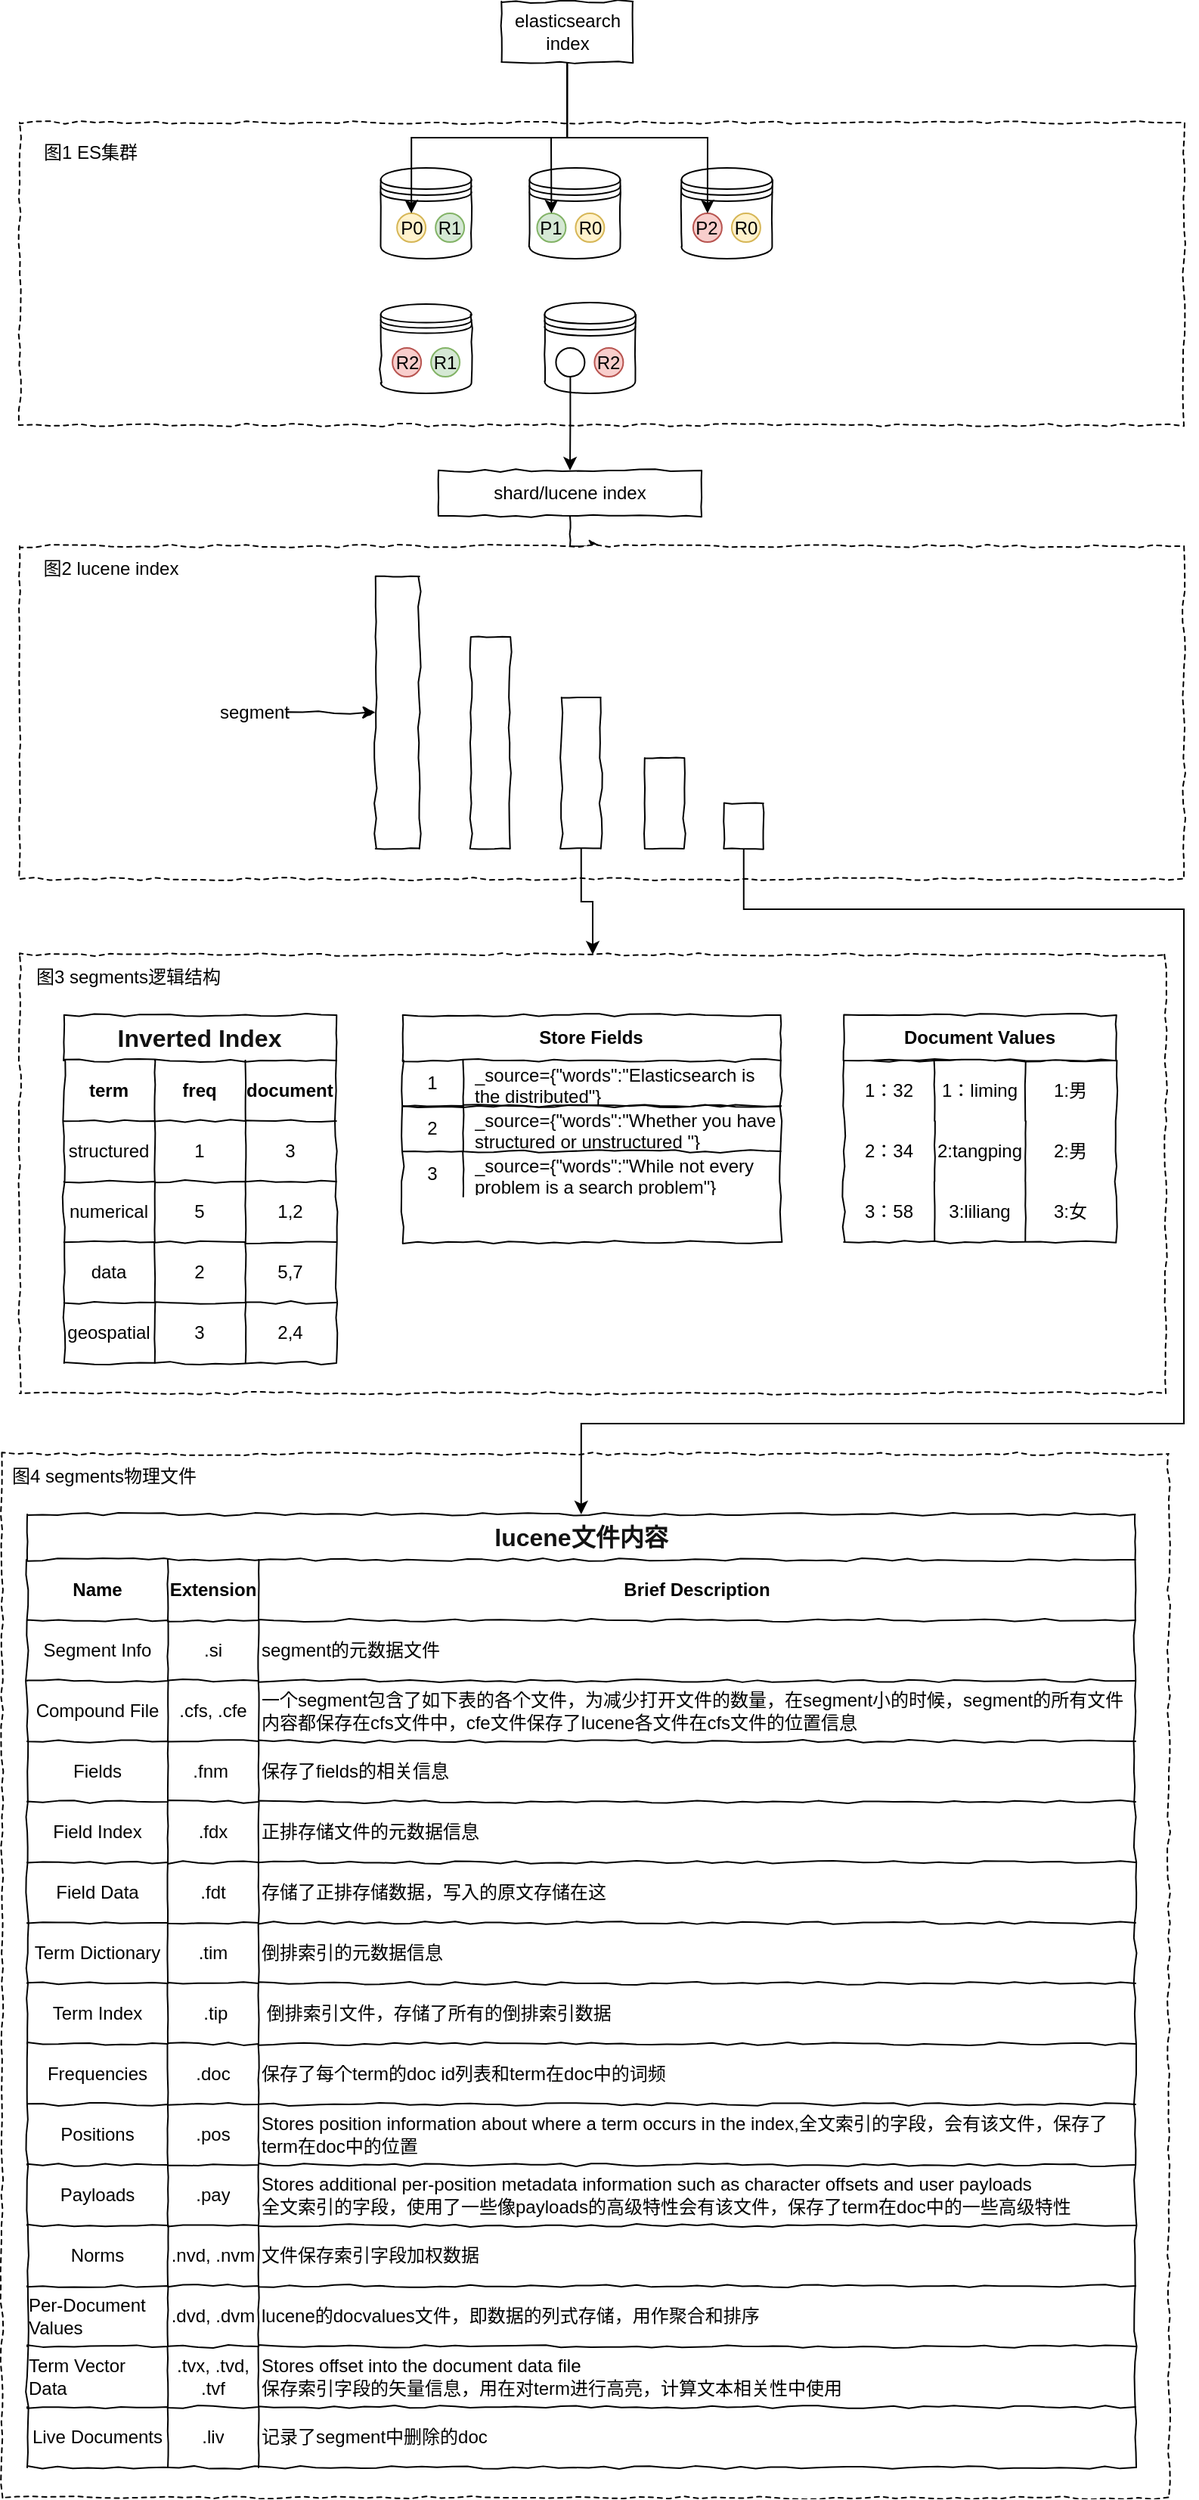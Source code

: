 <mxfile version="14.6.13" type="device"><diagram id="xTPB7mKXqpOmlZTXwjSs" name="第 1 页"><mxGraphModel dx="946" dy="1841" grid="1" gridSize="10" guides="1" tooltips="1" connect="1" arrows="1" fold="1" page="1" pageScale="1" pageWidth="827" pageHeight="1169" math="0" shadow="0"><root><mxCell id="0"/><mxCell id="1" parent="0"/><mxCell id="B74nnIoouSEMHy8rFqG2-7" value="" style="rounded=0;whiteSpace=wrap;html=1;comic=1;dashed=1;" vertex="1" parent="1"><mxGeometry x="28.23" y="-150" width="771.77" height="690" as="geometry"/></mxCell><mxCell id="E5CVGGf14Q7x1jB5d5rS-98" value="" style="rounded=0;whiteSpace=wrap;html=1;dashed=1;comic=1;align=left;" parent="1" vertex="1"><mxGeometry x="40" y="-1030" width="770" height="200" as="geometry"/></mxCell><mxCell id="E5CVGGf14Q7x1jB5d5rS-34" value="" style="rounded=0;whiteSpace=wrap;html=1;comic=1;dashed=1;" parent="1" vertex="1"><mxGeometry x="40" y="-480" width="758.03" height="290" as="geometry"/></mxCell><mxCell id="u6HynN3uXAjWTYOY6vDj-67" value="" style="shape=datastore;whiteSpace=wrap;html=1;strokeColor=#000000;fillColor=none;comic=1;" parent="1" vertex="1"><mxGeometry x="477.7" y="-1000" width="60" height="60" as="geometry"/></mxCell><mxCell id="u6HynN3uXAjWTYOY6vDj-68" value="" style="shape=datastore;whiteSpace=wrap;html=1;strokeColor=#000000;fillColor=none;comic=1;" parent="1" vertex="1"><mxGeometry x="377.2" y="-1000" width="60" height="60" as="geometry"/></mxCell><mxCell id="u6HynN3uXAjWTYOY6vDj-69" value="" style="shape=datastore;whiteSpace=wrap;html=1;strokeColor=#000000;fillColor=none;comic=1;" parent="1" vertex="1"><mxGeometry x="387.2" y="-911" width="60" height="60" as="geometry"/></mxCell><mxCell id="u6HynN3uXAjWTYOY6vDj-70" value="" style="shape=datastore;whiteSpace=wrap;html=1;strokeColor=#000000;fillColor=none;comic=1;" parent="1" vertex="1"><mxGeometry x="278.82" y="-1000" width="60" height="60" as="geometry"/></mxCell><mxCell id="u6HynN3uXAjWTYOY6vDj-71" value="" style="shape=datastore;whiteSpace=wrap;html=1;strokeColor=#000000;fillColor=none;comic=1;" parent="1" vertex="1"><mxGeometry x="278.82" y="-910" width="60" height="59" as="geometry"/></mxCell><mxCell id="u6HynN3uXAjWTYOY6vDj-74" value="图1 ES集群" style="text;html=1;strokeColor=none;fillColor=none;align=center;verticalAlign=middle;whiteSpace=wrap;rounded=0;comic=1;" parent="1" vertex="1"><mxGeometry x="47.25" y="-1020" width="80" height="20" as="geometry"/></mxCell><mxCell id="HYuBYzKDay2dVZOGTH58-2" value="P1" style="ellipse;whiteSpace=wrap;html=1;aspect=fixed;fillColor=#d5e8d4;strokeColor=#82b366;comic=1;" parent="1" vertex="1"><mxGeometry x="382.2" y="-970" width="19" height="19" as="geometry"/></mxCell><mxCell id="HYuBYzKDay2dVZOGTH58-5" value="R0" style="ellipse;whiteSpace=wrap;html=1;aspect=fixed;fillColor=#fff2cc;strokeColor=#d6b656;comic=1;" parent="1" vertex="1"><mxGeometry x="407.7" y="-970" width="19" height="19" as="geometry"/></mxCell><mxCell id="HYuBYzKDay2dVZOGTH58-6" value="P2" style="ellipse;whiteSpace=wrap;html=1;aspect=fixed;fillColor=#f8cecc;strokeColor=#b85450;comic=1;" parent="1" vertex="1"><mxGeometry x="485.45" y="-970" width="19" height="19" as="geometry"/></mxCell><mxCell id="HYuBYzKDay2dVZOGTH58-7" value="R0" style="ellipse;whiteSpace=wrap;html=1;aspect=fixed;fillColor=#fff2cc;strokeColor=#d6b656;comic=1;" parent="1" vertex="1"><mxGeometry x="510.95" y="-970" width="19" height="19" as="geometry"/></mxCell><mxCell id="E5CVGGf14Q7x1jB5d5rS-102" style="edgeStyle=orthogonalEdgeStyle;rounded=0;orthogonalLoop=1;jettySize=auto;html=1;exitX=0.5;exitY=1;exitDx=0;exitDy=0;" parent="1" source="HYuBYzKDay2dVZOGTH58-8" target="HYuBYzKDay2dVZOGTH58-30" edge="1"><mxGeometry relative="1" as="geometry"/></mxCell><mxCell id="HYuBYzKDay2dVZOGTH58-8" value="" style="ellipse;whiteSpace=wrap;html=1;aspect=fixed;comic=1;" parent="1" vertex="1"><mxGeometry x="394.7" y="-881" width="19" height="19" as="geometry"/></mxCell><mxCell id="HYuBYzKDay2dVZOGTH58-9" value="R2" style="ellipse;whiteSpace=wrap;html=1;aspect=fixed;fillColor=#f8cecc;strokeColor=#b85450;comic=1;" parent="1" vertex="1"><mxGeometry x="420.2" y="-881" width="19" height="19" as="geometry"/></mxCell><mxCell id="HYuBYzKDay2dVZOGTH58-12" value="R2" style="ellipse;whiteSpace=wrap;html=1;aspect=fixed;fillColor=#f8cecc;strokeColor=#b85450;comic=1;" parent="1" vertex="1"><mxGeometry x="286.57" y="-881" width="19" height="19" as="geometry"/></mxCell><mxCell id="HYuBYzKDay2dVZOGTH58-13" value="R1" style="ellipse;whiteSpace=wrap;html=1;aspect=fixed;fillColor=#d5e8d4;strokeColor=#82b366;comic=1;" parent="1" vertex="1"><mxGeometry x="312.07" y="-881" width="19" height="19" as="geometry"/></mxCell><mxCell id="HYuBYzKDay2dVZOGTH58-17" value="P0" style="ellipse;whiteSpace=wrap;html=1;aspect=fixed;fillColor=#fff2cc;strokeColor=#d6b656;comic=1;" parent="1" vertex="1"><mxGeometry x="289.57" y="-970" width="19" height="19" as="geometry"/></mxCell><mxCell id="HYuBYzKDay2dVZOGTH58-18" value="R1" style="ellipse;whiteSpace=wrap;html=1;aspect=fixed;fillColor=#d5e8d4;strokeColor=#82b366;comic=1;" parent="1" vertex="1"><mxGeometry x="315.07" y="-970" width="19" height="19" as="geometry"/></mxCell><mxCell id="E5CVGGf14Q7x1jB5d5rS-103" style="edgeStyle=orthogonalEdgeStyle;rounded=0;orthogonalLoop=1;jettySize=auto;html=1;exitX=0.5;exitY=1;exitDx=0;exitDy=0;entryX=0.5;entryY=0;entryDx=0;entryDy=0;" parent="1" source="HYuBYzKDay2dVZOGTH58-21" target="HYuBYzKDay2dVZOGTH58-17" edge="1"><mxGeometry relative="1" as="geometry"><Array as="points"><mxPoint x="402.51" y="-1020"/><mxPoint x="299.51" y="-1020"/></Array></mxGeometry></mxCell><mxCell id="E5CVGGf14Q7x1jB5d5rS-104" style="edgeStyle=orthogonalEdgeStyle;rounded=0;orthogonalLoop=1;jettySize=auto;html=1;exitX=0.5;exitY=1;exitDx=0;exitDy=0;" parent="1" source="HYuBYzKDay2dVZOGTH58-21" target="HYuBYzKDay2dVZOGTH58-2" edge="1"><mxGeometry relative="1" as="geometry"><Array as="points"><mxPoint x="402.51" y="-1020"/><mxPoint x="391.51" y="-1020"/></Array></mxGeometry></mxCell><mxCell id="E5CVGGf14Q7x1jB5d5rS-105" style="edgeStyle=orthogonalEdgeStyle;rounded=0;orthogonalLoop=1;jettySize=auto;html=1;exitX=0.5;exitY=1;exitDx=0;exitDy=0;entryX=0.5;entryY=0;entryDx=0;entryDy=0;" parent="1" source="HYuBYzKDay2dVZOGTH58-21" target="HYuBYzKDay2dVZOGTH58-6" edge="1"><mxGeometry relative="1" as="geometry"><Array as="points"><mxPoint x="402.51" y="-1020"/><mxPoint x="494.51" y="-1020"/></Array></mxGeometry></mxCell><mxCell id="HYuBYzKDay2dVZOGTH58-21" value="elasticsearch index" style="rounded=0;whiteSpace=wrap;html=1;comic=1;" parent="1" vertex="1"><mxGeometry x="358.63" y="-1110" width="87" height="40" as="geometry"/></mxCell><mxCell id="HYuBYzKDay2dVZOGTH58-34" style="edgeStyle=orthogonalEdgeStyle;rounded=0;orthogonalLoop=1;jettySize=auto;html=1;exitX=0.5;exitY=1;exitDx=0;exitDy=0;comic=1;" parent="1" source="HYuBYzKDay2dVZOGTH58-30" target="HYuBYzKDay2dVZOGTH58-33" edge="1"><mxGeometry relative="1" as="geometry"/></mxCell><mxCell id="HYuBYzKDay2dVZOGTH58-30" value="shard/lucene index" style="rounded=0;whiteSpace=wrap;html=1;comic=1;" parent="1" vertex="1"><mxGeometry x="317" y="-800" width="174" height="30" as="geometry"/></mxCell><mxCell id="HYuBYzKDay2dVZOGTH58-33" value="" style="rounded=0;whiteSpace=wrap;html=1;dashed=1;comic=1;" parent="1" vertex="1"><mxGeometry x="40" y="-750" width="770" height="220" as="geometry"/></mxCell><mxCell id="HYuBYzKDay2dVZOGTH58-35" value="图2 lucene index" style="text;html=1;strokeColor=none;fillColor=none;align=center;verticalAlign=middle;whiteSpace=wrap;rounded=0;comic=1;" parent="1" vertex="1"><mxGeometry x="40" y="-740" width="120.82" height="10" as="geometry"/></mxCell><mxCell id="HYuBYzKDay2dVZOGTH58-36" value="" style="rounded=0;whiteSpace=wrap;html=1;comic=1;" parent="1" vertex="1"><mxGeometry x="275.38" y="-730" width="29" height="180" as="geometry"/></mxCell><mxCell id="HYuBYzKDay2dVZOGTH58-37" value="" style="rounded=0;whiteSpace=wrap;html=1;comic=1;" parent="1" vertex="1"><mxGeometry x="453.38" y="-610" width="26" height="60" as="geometry"/></mxCell><mxCell id="E5CVGGf14Q7x1jB5d5rS-57" style="edgeStyle=orthogonalEdgeStyle;rounded=0;orthogonalLoop=1;jettySize=auto;html=1;exitX=0.5;exitY=1;exitDx=0;exitDy=0;entryX=0.5;entryY=0;entryDx=0;entryDy=0;" parent="1" source="HYuBYzKDay2dVZOGTH58-38" target="E5CVGGf14Q7x1jB5d5rS-36" edge="1"><mxGeometry relative="1" as="geometry"><Array as="points"><mxPoint x="519" y="-510"/><mxPoint x="810" y="-510"/><mxPoint x="810" y="-170"/><mxPoint x="411" y="-170"/></Array></mxGeometry></mxCell><mxCell id="HYuBYzKDay2dVZOGTH58-38" value="" style="rounded=0;whiteSpace=wrap;html=1;comic=1;" parent="1" vertex="1"><mxGeometry x="505.88" y="-580" width="26" height="30" as="geometry"/></mxCell><mxCell id="E5CVGGf14Q7x1jB5d5rS-35" style="edgeStyle=orthogonalEdgeStyle;rounded=0;orthogonalLoop=1;jettySize=auto;html=1;exitX=0.5;exitY=1;exitDx=0;exitDy=0;entryX=0.5;entryY=0;entryDx=0;entryDy=0;" parent="1" source="HYuBYzKDay2dVZOGTH58-39" target="E5CVGGf14Q7x1jB5d5rS-34" edge="1"><mxGeometry relative="1" as="geometry"/></mxCell><mxCell id="HYuBYzKDay2dVZOGTH58-39" value="" style="rounded=0;whiteSpace=wrap;html=1;comic=1;" parent="1" vertex="1"><mxGeometry x="398.38" y="-650" width="26" height="100" as="geometry"/></mxCell><mxCell id="HYuBYzKDay2dVZOGTH58-40" value="" style="rounded=0;whiteSpace=wrap;html=1;comic=1;" parent="1" vertex="1"><mxGeometry x="338.38" y="-690" width="26" height="140" as="geometry"/></mxCell><mxCell id="HYuBYzKDay2dVZOGTH58-42" style="edgeStyle=orthogonalEdgeStyle;rounded=0;orthogonalLoop=1;jettySize=auto;html=1;exitX=1;exitY=0.5;exitDx=0;exitDy=0;comic=1;" parent="1" source="HYuBYzKDay2dVZOGTH58-41" target="HYuBYzKDay2dVZOGTH58-36" edge="1"><mxGeometry relative="1" as="geometry"/></mxCell><mxCell id="HYuBYzKDay2dVZOGTH58-41" value="segment" style="text;html=1;strokeColor=none;fillColor=none;align=center;verticalAlign=middle;whiteSpace=wrap;rounded=0;dashed=1;comic=1;" parent="1" vertex="1"><mxGeometry x="173.63" y="-650" width="43" height="20" as="geometry"/></mxCell><mxCell id="HYuBYzKDay2dVZOGTH58-93" value="&lt;span style=&quot;color: rgb(18 , 18 , 18) ; font-family: , , &amp;#34;helvetica neue&amp;#34; , &amp;#34;pingfang sc&amp;#34; , &amp;#34;microsoft yahei&amp;#34; , &amp;#34;source han sans sc&amp;#34; , &amp;#34;noto sans cjk sc&amp;#34; , &amp;#34;wenquanyi micro hei&amp;#34; , sans-serif ; font-size: medium ; background-color: rgb(255 , 255 , 255)&quot;&gt;Inverted Index&lt;/span&gt;" style="shape=table;html=1;whiteSpace=wrap;startSize=30;container=1;collapsible=0;childLayout=tableLayout;fontStyle=1;align=center;rowLines=1;columnLines=1;fixedRows=0;comic=1;" parent="1" vertex="1"><mxGeometry x="69.38" y="-440" width="180" height="230" as="geometry"/></mxCell><mxCell id="HYuBYzKDay2dVZOGTH58-94" value="" style="shape=partialRectangle;html=1;whiteSpace=wrap;collapsible=0;dropTarget=0;pointerEvents=0;fillColor=none;top=0;left=0;bottom=0;right=0;points=[[0,0.5],[1,0.5]];portConstraint=eastwest;comic=1;" parent="HYuBYzKDay2dVZOGTH58-93" vertex="1"><mxGeometry y="30" width="180" height="40" as="geometry"/></mxCell><mxCell id="HYuBYzKDay2dVZOGTH58-95" value="&lt;b&gt;term&lt;/b&gt;" style="shape=partialRectangle;html=1;whiteSpace=wrap;connectable=0;fillColor=none;top=0;left=0;bottom=0;right=0;overflow=hidden;comic=1;" parent="HYuBYzKDay2dVZOGTH58-94" vertex="1"><mxGeometry width="60" height="40" as="geometry"/></mxCell><mxCell id="HYuBYzKDay2dVZOGTH58-96" value="&lt;b&gt;freq&lt;/b&gt;" style="shape=partialRectangle;html=1;whiteSpace=wrap;connectable=0;fillColor=none;top=0;left=0;bottom=0;right=0;overflow=hidden;comic=1;" parent="HYuBYzKDay2dVZOGTH58-94" vertex="1"><mxGeometry x="60" width="60" height="40" as="geometry"/></mxCell><mxCell id="HYuBYzKDay2dVZOGTH58-97" value="&lt;b&gt;documents&lt;/b&gt;" style="shape=partialRectangle;html=1;whiteSpace=wrap;connectable=0;fillColor=none;top=0;left=0;bottom=0;right=0;overflow=hidden;comic=1;" parent="HYuBYzKDay2dVZOGTH58-94" vertex="1"><mxGeometry x="120" width="60" height="40" as="geometry"/></mxCell><mxCell id="HYuBYzKDay2dVZOGTH58-98" value="" style="shape=partialRectangle;html=1;whiteSpace=wrap;collapsible=0;dropTarget=0;pointerEvents=0;fillColor=none;top=0;left=0;bottom=0;right=0;points=[[0,0.5],[1,0.5]];portConstraint=eastwest;comic=1;" parent="HYuBYzKDay2dVZOGTH58-93" vertex="1"><mxGeometry y="70" width="180" height="40" as="geometry"/></mxCell><mxCell id="HYuBYzKDay2dVZOGTH58-99" value="structured" style="shape=partialRectangle;html=1;whiteSpace=wrap;connectable=0;fillColor=none;top=0;left=0;bottom=0;right=0;overflow=hidden;comic=1;" parent="HYuBYzKDay2dVZOGTH58-98" vertex="1"><mxGeometry width="60" height="40" as="geometry"/></mxCell><mxCell id="HYuBYzKDay2dVZOGTH58-100" value="1" style="shape=partialRectangle;html=1;whiteSpace=wrap;connectable=0;fillColor=none;top=0;left=0;bottom=0;right=0;overflow=hidden;comic=1;" parent="HYuBYzKDay2dVZOGTH58-98" vertex="1"><mxGeometry x="60" width="60" height="40" as="geometry"/></mxCell><mxCell id="HYuBYzKDay2dVZOGTH58-101" value="3" style="shape=partialRectangle;html=1;whiteSpace=wrap;connectable=0;fillColor=none;top=0;left=0;bottom=0;right=0;overflow=hidden;comic=1;" parent="HYuBYzKDay2dVZOGTH58-98" vertex="1"><mxGeometry x="120" width="60" height="40" as="geometry"/></mxCell><mxCell id="HYuBYzKDay2dVZOGTH58-102" value="" style="shape=partialRectangle;html=1;whiteSpace=wrap;collapsible=0;dropTarget=0;pointerEvents=0;fillColor=none;top=0;left=0;bottom=0;right=0;points=[[0,0.5],[1,0.5]];portConstraint=eastwest;comic=1;" parent="HYuBYzKDay2dVZOGTH58-93" vertex="1"><mxGeometry y="110" width="180" height="40" as="geometry"/></mxCell><mxCell id="HYuBYzKDay2dVZOGTH58-103" value="numerical" style="shape=partialRectangle;html=1;whiteSpace=wrap;connectable=0;fillColor=none;top=0;left=0;bottom=0;right=0;overflow=hidden;comic=1;" parent="HYuBYzKDay2dVZOGTH58-102" vertex="1"><mxGeometry width="60" height="40" as="geometry"/></mxCell><mxCell id="HYuBYzKDay2dVZOGTH58-104" value="5" style="shape=partialRectangle;html=1;whiteSpace=wrap;connectable=0;fillColor=none;top=0;left=0;bottom=0;right=0;overflow=hidden;comic=1;" parent="HYuBYzKDay2dVZOGTH58-102" vertex="1"><mxGeometry x="60" width="60" height="40" as="geometry"/></mxCell><mxCell id="HYuBYzKDay2dVZOGTH58-105" value="1,2" style="shape=partialRectangle;html=1;whiteSpace=wrap;connectable=0;fillColor=none;top=0;left=0;bottom=0;right=0;overflow=hidden;comic=1;" parent="HYuBYzKDay2dVZOGTH58-102" vertex="1"><mxGeometry x="120" width="60" height="40" as="geometry"/></mxCell><mxCell id="HYuBYzKDay2dVZOGTH58-114" value="" style="shape=partialRectangle;html=1;whiteSpace=wrap;collapsible=0;dropTarget=0;pointerEvents=0;fillColor=none;top=0;left=0;bottom=0;right=0;points=[[0,0.5],[1,0.5]];portConstraint=eastwest;comic=1;" parent="HYuBYzKDay2dVZOGTH58-93" vertex="1"><mxGeometry y="150" width="180" height="40" as="geometry"/></mxCell><mxCell id="HYuBYzKDay2dVZOGTH58-115" value="data" style="shape=partialRectangle;html=1;whiteSpace=wrap;connectable=0;fillColor=none;top=0;left=0;bottom=0;right=0;overflow=hidden;comic=1;" parent="HYuBYzKDay2dVZOGTH58-114" vertex="1"><mxGeometry width="60" height="40" as="geometry"/></mxCell><mxCell id="HYuBYzKDay2dVZOGTH58-116" value="2" style="shape=partialRectangle;html=1;whiteSpace=wrap;connectable=0;fillColor=none;top=0;left=0;bottom=0;right=0;overflow=hidden;comic=1;" parent="HYuBYzKDay2dVZOGTH58-114" vertex="1"><mxGeometry x="60" width="60" height="40" as="geometry"/></mxCell><mxCell id="HYuBYzKDay2dVZOGTH58-117" value="5,7" style="shape=partialRectangle;html=1;whiteSpace=wrap;connectable=0;fillColor=none;top=0;left=0;bottom=0;right=0;overflow=hidden;comic=1;" parent="HYuBYzKDay2dVZOGTH58-114" vertex="1"><mxGeometry x="120" width="60" height="40" as="geometry"/></mxCell><mxCell id="HYuBYzKDay2dVZOGTH58-118" value="" style="shape=partialRectangle;html=1;whiteSpace=wrap;collapsible=0;dropTarget=0;pointerEvents=0;fillColor=none;top=0;left=0;bottom=0;right=0;points=[[0,0.5],[1,0.5]];portConstraint=eastwest;comic=1;" parent="HYuBYzKDay2dVZOGTH58-93" vertex="1"><mxGeometry y="190" width="180" height="40" as="geometry"/></mxCell><mxCell id="HYuBYzKDay2dVZOGTH58-119" value="geospatial" style="shape=partialRectangle;html=1;whiteSpace=wrap;connectable=0;fillColor=none;top=0;left=0;bottom=0;right=0;overflow=hidden;comic=1;" parent="HYuBYzKDay2dVZOGTH58-118" vertex="1"><mxGeometry width="60" height="40" as="geometry"/></mxCell><mxCell id="HYuBYzKDay2dVZOGTH58-120" value="3" style="shape=partialRectangle;html=1;whiteSpace=wrap;connectable=0;fillColor=none;top=0;left=0;bottom=0;right=0;overflow=hidden;comic=1;" parent="HYuBYzKDay2dVZOGTH58-118" vertex="1"><mxGeometry x="60" width="60" height="40" as="geometry"/></mxCell><mxCell id="HYuBYzKDay2dVZOGTH58-121" value="2,4" style="shape=partialRectangle;html=1;whiteSpace=wrap;connectable=0;fillColor=none;top=0;left=0;bottom=0;right=0;overflow=hidden;comic=1;" parent="HYuBYzKDay2dVZOGTH58-118" vertex="1"><mxGeometry x="120" width="60" height="40" as="geometry"/></mxCell><mxCell id="E5CVGGf14Q7x1jB5d5rS-1" value="Store Fields" style="shape=table;html=1;whiteSpace=wrap;startSize=30;container=1;collapsible=0;childLayout=tableLayout;fixedRows=1;rowLines=1;fontStyle=1;align=center;comic=1;" parent="1" vertex="1"><mxGeometry x="293.38" y="-440" width="250" height="150" as="geometry"/></mxCell><mxCell id="E5CVGGf14Q7x1jB5d5rS-2" value="" style="shape=partialRectangle;html=1;whiteSpace=wrap;collapsible=0;dropTarget=0;pointerEvents=0;fillColor=none;top=0;left=0;bottom=1;right=0;points=[[0,0.5],[1,0.5]];portConstraint=eastwest;comic=1;" parent="E5CVGGf14Q7x1jB5d5rS-1" vertex="1"><mxGeometry y="30" width="250" height="30" as="geometry"/></mxCell><mxCell id="E5CVGGf14Q7x1jB5d5rS-3" value="1" style="shape=partialRectangle;html=1;whiteSpace=wrap;connectable=0;fillColor=none;top=0;left=0;bottom=0;right=0;overflow=hidden;comic=1;" parent="E5CVGGf14Q7x1jB5d5rS-2" vertex="1"><mxGeometry width="40" height="30" as="geometry"/></mxCell><mxCell id="E5CVGGf14Q7x1jB5d5rS-4" value="_source={&quot;words&quot;:&quot;Elasticsearch is the distributed&quot;}" style="shape=partialRectangle;html=1;whiteSpace=wrap;connectable=0;fillColor=none;top=0;left=0;bottom=0;right=0;align=left;spacingLeft=6;overflow=hidden;comic=1;" parent="E5CVGGf14Q7x1jB5d5rS-2" vertex="1"><mxGeometry x="40" width="210" height="30" as="geometry"/></mxCell><mxCell id="E5CVGGf14Q7x1jB5d5rS-5" value="" style="shape=partialRectangle;html=1;whiteSpace=wrap;collapsible=0;dropTarget=0;pointerEvents=0;fillColor=none;top=0;left=0;bottom=0;right=0;points=[[0,0.5],[1,0.5]];portConstraint=eastwest;comic=1;" parent="E5CVGGf14Q7x1jB5d5rS-1" vertex="1"><mxGeometry y="60" width="250" height="30" as="geometry"/></mxCell><mxCell id="E5CVGGf14Q7x1jB5d5rS-6" value="2" style="shape=partialRectangle;html=1;whiteSpace=wrap;connectable=0;fillColor=none;top=0;left=0;bottom=0;right=0;overflow=hidden;comic=1;" parent="E5CVGGf14Q7x1jB5d5rS-5" vertex="1"><mxGeometry width="40" height="30" as="geometry"/></mxCell><mxCell id="E5CVGGf14Q7x1jB5d5rS-7" value="_source={&quot;words&quot;:&quot;Whether you have structured or unstructured&amp;nbsp;&quot;}" style="shape=partialRectangle;html=1;whiteSpace=wrap;connectable=0;fillColor=none;top=0;left=0;bottom=0;right=0;align=left;spacingLeft=6;overflow=hidden;comic=1;" parent="E5CVGGf14Q7x1jB5d5rS-5" vertex="1"><mxGeometry x="40" width="210" height="30" as="geometry"/></mxCell><mxCell id="E5CVGGf14Q7x1jB5d5rS-8" value="" style="shape=partialRectangle;html=1;whiteSpace=wrap;collapsible=0;dropTarget=0;pointerEvents=0;fillColor=none;top=0;left=0;bottom=0;right=0;points=[[0,0.5],[1,0.5]];portConstraint=eastwest;comic=1;" parent="E5CVGGf14Q7x1jB5d5rS-1" vertex="1"><mxGeometry y="90" width="250" height="30" as="geometry"/></mxCell><mxCell id="E5CVGGf14Q7x1jB5d5rS-9" value="3" style="shape=partialRectangle;html=1;whiteSpace=wrap;connectable=0;fillColor=none;top=0;left=0;bottom=0;right=0;overflow=hidden;comic=1;" parent="E5CVGGf14Q7x1jB5d5rS-8" vertex="1"><mxGeometry width="40" height="30" as="geometry"/></mxCell><mxCell id="E5CVGGf14Q7x1jB5d5rS-10" value="_source={&quot;words&quot;:&quot;While not every problem is a search problem&quot;}" style="shape=partialRectangle;html=1;whiteSpace=wrap;connectable=0;fillColor=none;top=0;left=0;bottom=0;right=0;align=left;spacingLeft=6;overflow=hidden;comic=1;" parent="E5CVGGf14Q7x1jB5d5rS-8" vertex="1"><mxGeometry x="40" width="210" height="30" as="geometry"/></mxCell><mxCell id="E5CVGGf14Q7x1jB5d5rS-11" value="" style="shape=table;html=1;whiteSpace=wrap;startSize=0;container=1;collapsible=0;childLayout=tableLayout;columnLines=1;rowLines=0;comic=1;noLabel=0;" parent="1" vertex="1"><mxGeometry x="585.13" y="-410" width="180" height="120" as="geometry"/></mxCell><mxCell id="E5CVGGf14Q7x1jB5d5rS-12" value="" style="shape=partialRectangle;html=1;whiteSpace=wrap;collapsible=0;dropTarget=0;pointerEvents=0;fillColor=none;top=0;left=0;bottom=0;right=0;points=[[0,0.5],[1,0.5]];portConstraint=eastwest;noLabel=0;" parent="E5CVGGf14Q7x1jB5d5rS-11" vertex="1"><mxGeometry width="180" height="40" as="geometry"/></mxCell><mxCell id="E5CVGGf14Q7x1jB5d5rS-13" value="1：32" style="shape=partialRectangle;html=1;whiteSpace=wrap;connectable=0;fillColor=none;top=0;left=0;bottom=0;right=0;overflow=hidden;noLabel=0;" parent="E5CVGGf14Q7x1jB5d5rS-12" vertex="1"><mxGeometry width="60" height="40" as="geometry"/></mxCell><mxCell id="E5CVGGf14Q7x1jB5d5rS-14" value="1：liming" style="shape=partialRectangle;html=1;whiteSpace=wrap;connectable=0;fillColor=none;top=0;left=0;bottom=0;right=0;overflow=hidden;noLabel=0;" parent="E5CVGGf14Q7x1jB5d5rS-12" vertex="1"><mxGeometry x="60" width="60" height="40" as="geometry"/></mxCell><mxCell id="E5CVGGf14Q7x1jB5d5rS-15" value="1:男" style="shape=partialRectangle;html=1;whiteSpace=wrap;connectable=0;fillColor=none;top=0;left=0;bottom=0;right=0;overflow=hidden;noLabel=0;" parent="E5CVGGf14Q7x1jB5d5rS-12" vertex="1"><mxGeometry x="120" width="60" height="40" as="geometry"/></mxCell><mxCell id="E5CVGGf14Q7x1jB5d5rS-16" value="" style="shape=partialRectangle;html=1;whiteSpace=wrap;collapsible=0;dropTarget=0;pointerEvents=0;fillColor=none;top=0;left=0;bottom=0;right=0;points=[[0,0.5],[1,0.5]];portConstraint=eastwest;noLabel=0;" parent="E5CVGGf14Q7x1jB5d5rS-11" vertex="1"><mxGeometry y="40" width="180" height="40" as="geometry"/></mxCell><mxCell id="E5CVGGf14Q7x1jB5d5rS-17" value="2：34" style="shape=partialRectangle;html=1;whiteSpace=wrap;connectable=0;fillColor=none;top=0;left=0;bottom=0;right=0;overflow=hidden;noLabel=0;" parent="E5CVGGf14Q7x1jB5d5rS-16" vertex="1"><mxGeometry width="60" height="40" as="geometry"/></mxCell><mxCell id="E5CVGGf14Q7x1jB5d5rS-18" value="2:tangping" style="shape=partialRectangle;html=1;whiteSpace=wrap;connectable=0;fillColor=none;top=0;left=0;bottom=0;right=0;overflow=hidden;noLabel=0;" parent="E5CVGGf14Q7x1jB5d5rS-16" vertex="1"><mxGeometry x="60" width="60" height="40" as="geometry"/></mxCell><mxCell id="E5CVGGf14Q7x1jB5d5rS-19" value="2:男" style="shape=partialRectangle;html=1;whiteSpace=wrap;connectable=0;fillColor=none;top=0;left=0;bottom=0;right=0;overflow=hidden;noLabel=0;" parent="E5CVGGf14Q7x1jB5d5rS-16" vertex="1"><mxGeometry x="120" width="60" height="40" as="geometry"/></mxCell><mxCell id="E5CVGGf14Q7x1jB5d5rS-20" value="" style="shape=partialRectangle;html=1;whiteSpace=wrap;collapsible=0;dropTarget=0;pointerEvents=0;fillColor=none;top=0;left=0;bottom=0;right=0;points=[[0,0.5],[1,0.5]];portConstraint=eastwest;noLabel=0;" parent="E5CVGGf14Q7x1jB5d5rS-11" vertex="1"><mxGeometry y="80" width="180" height="40" as="geometry"/></mxCell><mxCell id="E5CVGGf14Q7x1jB5d5rS-21" value="3：58" style="shape=partialRectangle;html=1;whiteSpace=wrap;connectable=0;fillColor=none;top=0;left=0;bottom=0;right=0;overflow=hidden;noLabel=0;" parent="E5CVGGf14Q7x1jB5d5rS-20" vertex="1"><mxGeometry width="60" height="40" as="geometry"/></mxCell><mxCell id="E5CVGGf14Q7x1jB5d5rS-22" value="3:liliang" style="shape=partialRectangle;html=1;whiteSpace=wrap;connectable=0;fillColor=none;top=0;left=0;bottom=0;right=0;overflow=hidden;noLabel=0;" parent="E5CVGGf14Q7x1jB5d5rS-20" vertex="1"><mxGeometry x="60" width="60" height="40" as="geometry"/></mxCell><mxCell id="E5CVGGf14Q7x1jB5d5rS-23" value="3:女" style="shape=partialRectangle;html=1;whiteSpace=wrap;connectable=0;fillColor=none;top=0;left=0;bottom=0;right=0;overflow=hidden;noLabel=0;" parent="E5CVGGf14Q7x1jB5d5rS-20" vertex="1"><mxGeometry x="120" width="60" height="40" as="geometry"/></mxCell><mxCell id="E5CVGGf14Q7x1jB5d5rS-28" value="&lt;b&gt;Document Values&lt;/b&gt;" style="rounded=0;whiteSpace=wrap;html=1;comic=1;" parent="1" vertex="1"><mxGeometry x="585.13" y="-440" width="180" height="30" as="geometry"/></mxCell><mxCell id="E5CVGGf14Q7x1jB5d5rS-32" value="图3 segments逻辑结构" style="text;html=1;strokeColor=none;fillColor=none;align=center;verticalAlign=middle;whiteSpace=wrap;rounded=0;comic=1;" parent="1" vertex="1"><mxGeometry x="47.25" y="-470" width="129.87" height="10" as="geometry"/></mxCell><mxCell id="E5CVGGf14Q7x1jB5d5rS-36" value="&lt;font color=&quot;#121212&quot; size=&quot;3&quot;&gt;lucene文件内容&lt;/font&gt;" style="shape=table;html=1;whiteSpace=wrap;startSize=30;container=1;collapsible=0;childLayout=tableLayout;fontStyle=1;align=center;rowLines=1;columnLines=1;fixedRows=0;comic=1;" parent="1" vertex="1"><mxGeometry x="45.01" y="-110" width="732.75" height="630" as="geometry"/></mxCell><mxCell id="E5CVGGf14Q7x1jB5d5rS-37" value="" style="shape=partialRectangle;html=1;whiteSpace=wrap;collapsible=0;dropTarget=0;pointerEvents=0;fillColor=none;top=0;left=0;bottom=0;right=0;points=[[0,0.5],[1,0.5]];portConstraint=eastwest;comic=1;" parent="E5CVGGf14Q7x1jB5d5rS-36" vertex="1"><mxGeometry y="30" width="732.75" height="40" as="geometry"/></mxCell><mxCell id="E5CVGGf14Q7x1jB5d5rS-38" value="&lt;b&gt;Name&lt;/b&gt;" style="shape=partialRectangle;html=1;whiteSpace=wrap;connectable=0;fillColor=none;top=0;left=0;bottom=0;right=0;overflow=hidden;comic=1;" parent="E5CVGGf14Q7x1jB5d5rS-37" vertex="1"><mxGeometry width="93" height="40" as="geometry"/></mxCell><mxCell id="E5CVGGf14Q7x1jB5d5rS-39" value="&lt;b&gt;Extension&lt;/b&gt;" style="shape=partialRectangle;html=1;whiteSpace=wrap;connectable=0;fillColor=none;top=0;left=0;bottom=0;right=0;overflow=hidden;comic=1;" parent="E5CVGGf14Q7x1jB5d5rS-37" vertex="1"><mxGeometry x="93" width="60" height="40" as="geometry"/></mxCell><mxCell id="E5CVGGf14Q7x1jB5d5rS-40" value="&lt;b&gt;Brief Description&lt;/b&gt;" style="shape=partialRectangle;html=1;whiteSpace=wrap;connectable=0;fillColor=none;top=0;left=0;bottom=0;right=0;overflow=hidden;comic=1;" parent="E5CVGGf14Q7x1jB5d5rS-37" vertex="1"><mxGeometry x="153" width="580" height="40" as="geometry"/></mxCell><mxCell id="E5CVGGf14Q7x1jB5d5rS-41" value="" style="shape=partialRectangle;html=1;whiteSpace=wrap;collapsible=0;dropTarget=0;pointerEvents=0;fillColor=none;top=0;left=0;bottom=0;right=0;points=[[0,0.5],[1,0.5]];portConstraint=eastwest;comic=1;" parent="E5CVGGf14Q7x1jB5d5rS-36" vertex="1"><mxGeometry y="70" width="732.75" height="40" as="geometry"/></mxCell><mxCell id="E5CVGGf14Q7x1jB5d5rS-42" value="Segment Info" style="shape=partialRectangle;html=1;whiteSpace=wrap;connectable=0;fillColor=none;top=0;left=0;bottom=0;right=0;overflow=hidden;comic=1;" parent="E5CVGGf14Q7x1jB5d5rS-41" vertex="1"><mxGeometry width="93" height="40" as="geometry"/></mxCell><mxCell id="E5CVGGf14Q7x1jB5d5rS-43" value=".si" style="shape=partialRectangle;html=1;whiteSpace=wrap;connectable=0;fillColor=none;top=0;left=0;bottom=0;right=0;overflow=hidden;comic=1;" parent="E5CVGGf14Q7x1jB5d5rS-41" vertex="1"><mxGeometry x="93" width="60" height="40" as="geometry"/></mxCell><mxCell id="E5CVGGf14Q7x1jB5d5rS-44" value="segment的元数据文件" style="shape=partialRectangle;html=1;whiteSpace=wrap;connectable=0;fillColor=none;top=0;left=0;bottom=0;right=0;overflow=hidden;comic=1;align=left;" parent="E5CVGGf14Q7x1jB5d5rS-41" vertex="1"><mxGeometry x="153" width="580" height="40" as="geometry"/></mxCell><mxCell id="E5CVGGf14Q7x1jB5d5rS-45" value="" style="shape=partialRectangle;html=1;whiteSpace=wrap;collapsible=0;dropTarget=0;pointerEvents=0;fillColor=none;top=0;left=0;bottom=0;right=0;points=[[0,0.5],[1,0.5]];portConstraint=eastwest;comic=1;" parent="E5CVGGf14Q7x1jB5d5rS-36" vertex="1"><mxGeometry y="110" width="732.75" height="40" as="geometry"/></mxCell><mxCell id="E5CVGGf14Q7x1jB5d5rS-46" value="&lt;span style=&quot;text-align: left&quot;&gt;Compound File&lt;/span&gt;" style="shape=partialRectangle;html=1;whiteSpace=wrap;connectable=0;fillColor=none;top=0;left=0;bottom=0;right=0;overflow=hidden;comic=1;" parent="E5CVGGf14Q7x1jB5d5rS-45" vertex="1"><mxGeometry width="93" height="40" as="geometry"/></mxCell><mxCell id="E5CVGGf14Q7x1jB5d5rS-47" value="&lt;span style=&quot;text-align: left&quot;&gt;&amp;nbsp;&lt;/span&gt;&lt;span style=&quot;text-align: left&quot;&gt;.cfs, .cfe&lt;/span&gt;&lt;span style=&quot;text-align: left&quot;&gt;&amp;nbsp;&lt;/span&gt;" style="shape=partialRectangle;html=1;whiteSpace=wrap;connectable=0;fillColor=none;top=0;left=0;bottom=0;right=0;overflow=hidden;comic=1;" parent="E5CVGGf14Q7x1jB5d5rS-45" vertex="1"><mxGeometry x="93" width="60" height="40" as="geometry"/></mxCell><mxCell id="E5CVGGf14Q7x1jB5d5rS-48" value="一个segment包含了如下表的各个文件，为减少打开文件的数量，在segment小的时候，segment的所有文件内容都保存在cfs文件中，cfe文件保存了lucene各文件在cfs文件的位置信息" style="shape=partialRectangle;html=1;whiteSpace=wrap;connectable=0;fillColor=none;top=0;left=0;bottom=0;right=0;overflow=hidden;comic=1;align=left;" parent="E5CVGGf14Q7x1jB5d5rS-45" vertex="1"><mxGeometry x="153" width="580" height="40" as="geometry"/></mxCell><mxCell id="E5CVGGf14Q7x1jB5d5rS-49" value="" style="shape=partialRectangle;html=1;whiteSpace=wrap;collapsible=0;dropTarget=0;pointerEvents=0;fillColor=none;top=0;left=0;bottom=0;right=0;points=[[0,0.5],[1,0.5]];portConstraint=eastwest;comic=1;" parent="E5CVGGf14Q7x1jB5d5rS-36" vertex="1"><mxGeometry y="150" width="732.75" height="40" as="geometry"/></mxCell><mxCell id="E5CVGGf14Q7x1jB5d5rS-50" value="&lt;span style=&quot;text-align: left&quot;&gt;Fields&lt;/span&gt;" style="shape=partialRectangle;html=1;whiteSpace=wrap;connectable=0;fillColor=none;top=0;left=0;bottom=0;right=0;overflow=hidden;comic=1;" parent="E5CVGGf14Q7x1jB5d5rS-49" vertex="1"><mxGeometry width="93" height="40" as="geometry"/></mxCell><mxCell id="E5CVGGf14Q7x1jB5d5rS-51" value="&lt;span style=&quot;text-align: left&quot;&gt;.fnm&lt;/span&gt;&lt;span style=&quot;text-align: left&quot;&gt;&amp;nbsp;&lt;/span&gt;" style="shape=partialRectangle;html=1;whiteSpace=wrap;connectable=0;fillColor=none;top=0;left=0;bottom=0;right=0;overflow=hidden;comic=1;" parent="E5CVGGf14Q7x1jB5d5rS-49" vertex="1"><mxGeometry x="93" width="60" height="40" as="geometry"/></mxCell><mxCell id="E5CVGGf14Q7x1jB5d5rS-52" value="保存了fields的相关信息" style="shape=partialRectangle;html=1;whiteSpace=wrap;connectable=0;fillColor=none;top=0;left=0;bottom=0;right=0;overflow=hidden;comic=1;align=left;" parent="E5CVGGf14Q7x1jB5d5rS-49" vertex="1"><mxGeometry x="153" width="580" height="40" as="geometry"/></mxCell><mxCell id="E5CVGGf14Q7x1jB5d5rS-53" value="" style="shape=partialRectangle;html=1;whiteSpace=wrap;collapsible=0;dropTarget=0;pointerEvents=0;fillColor=none;top=0;left=0;bottom=0;right=0;points=[[0,0.5],[1,0.5]];portConstraint=eastwest;comic=1;" parent="E5CVGGf14Q7x1jB5d5rS-36" vertex="1"><mxGeometry y="190" width="732.75" height="40" as="geometry"/></mxCell><mxCell id="E5CVGGf14Q7x1jB5d5rS-54" value="&lt;span style=&quot;text-align: left&quot;&gt;Field Index&lt;/span&gt;" style="shape=partialRectangle;html=1;whiteSpace=wrap;connectable=0;fillColor=none;top=0;left=0;bottom=0;right=0;overflow=hidden;comic=1;" parent="E5CVGGf14Q7x1jB5d5rS-53" vertex="1"><mxGeometry width="93" height="40" as="geometry"/></mxCell><mxCell id="E5CVGGf14Q7x1jB5d5rS-55" value="&lt;span style=&quot;text-align: left&quot;&gt;&amp;nbsp;&lt;/span&gt;&lt;span style=&quot;text-align: left&quot;&gt;.fdx&lt;/span&gt;&lt;span style=&quot;text-align: left&quot;&gt;&amp;nbsp;&lt;/span&gt;" style="shape=partialRectangle;html=1;whiteSpace=wrap;connectable=0;fillColor=none;top=0;left=0;bottom=0;right=0;overflow=hidden;comic=1;" parent="E5CVGGf14Q7x1jB5d5rS-53" vertex="1"><mxGeometry x="93" width="60" height="40" as="geometry"/></mxCell><mxCell id="E5CVGGf14Q7x1jB5d5rS-56" value="正排存储文件的元数据信息" style="shape=partialRectangle;html=1;whiteSpace=wrap;connectable=0;fillColor=none;top=0;left=0;bottom=0;right=0;overflow=hidden;comic=1;align=left;" parent="E5CVGGf14Q7x1jB5d5rS-53" vertex="1"><mxGeometry x="153" width="580" height="40" as="geometry"/></mxCell><mxCell id="E5CVGGf14Q7x1jB5d5rS-58" value="" style="shape=partialRectangle;html=1;whiteSpace=wrap;collapsible=0;dropTarget=0;pointerEvents=0;fillColor=none;top=0;left=0;bottom=0;right=0;points=[[0,0.5],[1,0.5]];portConstraint=eastwest;comic=1;" parent="E5CVGGf14Q7x1jB5d5rS-36" vertex="1"><mxGeometry y="230" width="732.75" height="40" as="geometry"/></mxCell><mxCell id="E5CVGGf14Q7x1jB5d5rS-59" value="&lt;span style=&quot;text-align: left&quot;&gt;Field Data&lt;/span&gt;" style="shape=partialRectangle;html=1;whiteSpace=wrap;connectable=0;fillColor=none;top=0;left=0;bottom=0;right=0;overflow=hidden;comic=1;" parent="E5CVGGf14Q7x1jB5d5rS-58" vertex="1"><mxGeometry width="93" height="40" as="geometry"/></mxCell><mxCell id="E5CVGGf14Q7x1jB5d5rS-60" value="&lt;span style=&quot;text-align: left&quot;&gt;&amp;nbsp;&lt;/span&gt;&lt;span style=&quot;text-align: left&quot;&gt;.fdt&lt;/span&gt;&lt;span style=&quot;text-align: left&quot;&gt;&amp;nbsp;&lt;/span&gt;" style="shape=partialRectangle;html=1;whiteSpace=wrap;connectable=0;fillColor=none;top=0;left=0;bottom=0;right=0;overflow=hidden;comic=1;" parent="E5CVGGf14Q7x1jB5d5rS-58" vertex="1"><mxGeometry x="93" width="60" height="40" as="geometry"/></mxCell><mxCell id="E5CVGGf14Q7x1jB5d5rS-61" value="存储了正排存储数据，写入的原文存储在这" style="shape=partialRectangle;html=1;whiteSpace=wrap;connectable=0;fillColor=none;top=0;left=0;bottom=0;right=0;overflow=hidden;comic=1;align=left;" parent="E5CVGGf14Q7x1jB5d5rS-58" vertex="1"><mxGeometry x="153" width="580" height="40" as="geometry"/></mxCell><mxCell id="E5CVGGf14Q7x1jB5d5rS-62" value="" style="shape=partialRectangle;html=1;whiteSpace=wrap;collapsible=0;dropTarget=0;pointerEvents=0;fillColor=none;top=0;left=0;bottom=0;right=0;points=[[0,0.5],[1,0.5]];portConstraint=eastwest;comic=1;" parent="E5CVGGf14Q7x1jB5d5rS-36" vertex="1"><mxGeometry y="270" width="732.75" height="40" as="geometry"/></mxCell><mxCell id="E5CVGGf14Q7x1jB5d5rS-63" value="&lt;span style=&quot;text-align: left&quot;&gt;Term Dictionary&lt;/span&gt;" style="shape=partialRectangle;html=1;whiteSpace=wrap;connectable=0;fillColor=none;top=0;left=0;bottom=0;right=0;overflow=hidden;comic=1;" parent="E5CVGGf14Q7x1jB5d5rS-62" vertex="1"><mxGeometry width="93" height="40" as="geometry"/></mxCell><mxCell id="E5CVGGf14Q7x1jB5d5rS-64" value="&lt;span style=&quot;text-align: left&quot;&gt;&amp;nbsp;&lt;/span&gt;&lt;span style=&quot;text-align: left&quot;&gt;.tim&lt;/span&gt;&lt;span style=&quot;text-align: left&quot;&gt;&amp;nbsp;&lt;/span&gt;" style="shape=partialRectangle;html=1;whiteSpace=wrap;connectable=0;fillColor=none;top=0;left=0;bottom=0;right=0;overflow=hidden;comic=1;" parent="E5CVGGf14Q7x1jB5d5rS-62" vertex="1"><mxGeometry x="93" width="60" height="40" as="geometry"/></mxCell><mxCell id="E5CVGGf14Q7x1jB5d5rS-65" value="倒排索引的元数据信息" style="shape=partialRectangle;html=1;whiteSpace=wrap;connectable=0;fillColor=none;top=0;left=0;bottom=0;right=0;overflow=hidden;comic=1;align=left;" parent="E5CVGGf14Q7x1jB5d5rS-62" vertex="1"><mxGeometry x="153" width="580" height="40" as="geometry"/></mxCell><mxCell id="E5CVGGf14Q7x1jB5d5rS-66" value="" style="shape=partialRectangle;html=1;whiteSpace=wrap;collapsible=0;dropTarget=0;pointerEvents=0;fillColor=none;top=0;left=0;bottom=0;right=0;points=[[0,0.5],[1,0.5]];portConstraint=eastwest;comic=1;" parent="E5CVGGf14Q7x1jB5d5rS-36" vertex="1"><mxGeometry y="310" width="732.75" height="40" as="geometry"/></mxCell><mxCell id="E5CVGGf14Q7x1jB5d5rS-67" value="&lt;span style=&quot;text-align: left&quot;&gt;Term Index&lt;/span&gt;" style="shape=partialRectangle;html=1;whiteSpace=wrap;connectable=0;fillColor=none;top=0;left=0;bottom=0;right=0;overflow=hidden;comic=1;" parent="E5CVGGf14Q7x1jB5d5rS-66" vertex="1"><mxGeometry width="93" height="40" as="geometry"/></mxCell><mxCell id="E5CVGGf14Q7x1jB5d5rS-68" value="&lt;span style=&quot;text-align: left&quot;&gt;&amp;nbsp;&lt;/span&gt;&lt;span style=&quot;text-align: left&quot;&gt;.tip&lt;/span&gt;" style="shape=partialRectangle;html=1;whiteSpace=wrap;connectable=0;fillColor=none;top=0;left=0;bottom=0;right=0;overflow=hidden;comic=1;" parent="E5CVGGf14Q7x1jB5d5rS-66" vertex="1"><mxGeometry x="93" width="60" height="40" as="geometry"/></mxCell><mxCell id="E5CVGGf14Q7x1jB5d5rS-69" value="&lt;span&gt;&amp;nbsp;&lt;/span&gt;倒排索引文件，存储了所有的倒排索引数据" style="shape=partialRectangle;html=1;whiteSpace=wrap;connectable=0;fillColor=none;top=0;left=0;bottom=0;right=0;overflow=hidden;comic=1;align=left;" parent="E5CVGGf14Q7x1jB5d5rS-66" vertex="1"><mxGeometry x="153" width="580" height="40" as="geometry"/></mxCell><mxCell id="E5CVGGf14Q7x1jB5d5rS-70" value="" style="shape=partialRectangle;html=1;whiteSpace=wrap;collapsible=0;dropTarget=0;pointerEvents=0;fillColor=none;top=0;left=0;bottom=0;right=0;points=[[0,0.5],[1,0.5]];portConstraint=eastwest;comic=1;" parent="E5CVGGf14Q7x1jB5d5rS-36" vertex="1"><mxGeometry y="350" width="732.75" height="40" as="geometry"/></mxCell><mxCell id="E5CVGGf14Q7x1jB5d5rS-71" value="&lt;div style=&quot;text-align: left&quot;&gt;&lt;span&gt;Frequencies&lt;/span&gt;&lt;/div&gt;" style="shape=partialRectangle;html=1;whiteSpace=wrap;connectable=0;fillColor=none;top=0;left=0;bottom=0;right=0;overflow=hidden;comic=1;" parent="E5CVGGf14Q7x1jB5d5rS-70" vertex="1"><mxGeometry width="93" height="40" as="geometry"/></mxCell><mxCell id="E5CVGGf14Q7x1jB5d5rS-72" value=".doc" style="shape=partialRectangle;html=1;whiteSpace=wrap;connectable=0;fillColor=none;top=0;left=0;bottom=0;right=0;overflow=hidden;comic=1;" parent="E5CVGGf14Q7x1jB5d5rS-70" vertex="1"><mxGeometry x="93" width="60" height="40" as="geometry"/></mxCell><mxCell id="E5CVGGf14Q7x1jB5d5rS-73" value="保存了每个term的doc id列表和term在doc中的词频" style="shape=partialRectangle;html=1;whiteSpace=wrap;connectable=0;fillColor=none;top=0;left=0;bottom=0;right=0;overflow=hidden;comic=1;align=left;" parent="E5CVGGf14Q7x1jB5d5rS-70" vertex="1"><mxGeometry x="153" width="580" height="40" as="geometry"/></mxCell><mxCell id="E5CVGGf14Q7x1jB5d5rS-74" value="" style="shape=partialRectangle;html=1;whiteSpace=wrap;collapsible=0;dropTarget=0;pointerEvents=0;fillColor=none;top=0;left=0;bottom=0;right=0;points=[[0,0.5],[1,0.5]];portConstraint=eastwest;comic=1;" parent="E5CVGGf14Q7x1jB5d5rS-36" vertex="1"><mxGeometry y="390" width="732.75" height="40" as="geometry"/></mxCell><mxCell id="E5CVGGf14Q7x1jB5d5rS-75" value="&lt;div style=&quot;text-align: left&quot;&gt;Positions&lt;br&gt;&lt;/div&gt;" style="shape=partialRectangle;html=1;whiteSpace=wrap;connectable=0;fillColor=none;top=0;left=0;bottom=0;right=0;overflow=hidden;comic=1;" parent="E5CVGGf14Q7x1jB5d5rS-74" vertex="1"><mxGeometry width="93" height="40" as="geometry"/></mxCell><mxCell id="E5CVGGf14Q7x1jB5d5rS-76" value=".pos" style="shape=partialRectangle;html=1;whiteSpace=wrap;connectable=0;fillColor=none;top=0;left=0;bottom=0;right=0;overflow=hidden;comic=1;" parent="E5CVGGf14Q7x1jB5d5rS-74" vertex="1"><mxGeometry x="93" width="60" height="40" as="geometry"/></mxCell><mxCell id="E5CVGGf14Q7x1jB5d5rS-77" value="Stores position information about where a term occurs in the index,全文索引的字段，会有该文件，保存了term在doc中的位置" style="shape=partialRectangle;html=1;whiteSpace=wrap;connectable=0;fillColor=none;top=0;left=0;bottom=0;right=0;overflow=hidden;comic=1;align=left;" parent="E5CVGGf14Q7x1jB5d5rS-74" vertex="1"><mxGeometry x="153" width="580" height="40" as="geometry"/></mxCell><mxCell id="E5CVGGf14Q7x1jB5d5rS-78" value="" style="shape=partialRectangle;html=1;whiteSpace=wrap;collapsible=0;dropTarget=0;pointerEvents=0;fillColor=none;top=0;left=0;bottom=0;right=0;points=[[0,0.5],[1,0.5]];portConstraint=eastwest;comic=1;" parent="E5CVGGf14Q7x1jB5d5rS-36" vertex="1"><mxGeometry y="430" width="732.75" height="40" as="geometry"/></mxCell><mxCell id="E5CVGGf14Q7x1jB5d5rS-79" value="&lt;div style=&quot;text-align: left&quot;&gt;Payloads&lt;br&gt;&lt;/div&gt;" style="shape=partialRectangle;html=1;whiteSpace=wrap;connectable=0;fillColor=none;top=0;left=0;bottom=0;right=0;overflow=hidden;comic=1;" parent="E5CVGGf14Q7x1jB5d5rS-78" vertex="1"><mxGeometry width="93" height="40" as="geometry"/></mxCell><mxCell id="E5CVGGf14Q7x1jB5d5rS-80" value=".pay" style="shape=partialRectangle;html=1;whiteSpace=wrap;connectable=0;fillColor=none;top=0;left=0;bottom=0;right=0;overflow=hidden;comic=1;" parent="E5CVGGf14Q7x1jB5d5rS-78" vertex="1"><mxGeometry x="93" width="60" height="40" as="geometry"/></mxCell><mxCell id="E5CVGGf14Q7x1jB5d5rS-81" value="&lt;div&gt;Stores additional per-position metadata information such as character offsets and user payloads&lt;/div&gt;&lt;div&gt;全文索引的字段，使用了一些像payloads的高级特性会有该文件，保存了term在doc中的一些高级特性&lt;/div&gt;" style="shape=partialRectangle;html=1;whiteSpace=wrap;connectable=0;fillColor=none;top=0;left=0;bottom=0;right=0;overflow=hidden;comic=1;align=left;" parent="E5CVGGf14Q7x1jB5d5rS-78" vertex="1"><mxGeometry x="153" width="580" height="40" as="geometry"/></mxCell><mxCell id="E5CVGGf14Q7x1jB5d5rS-82" value="" style="shape=partialRectangle;html=1;whiteSpace=wrap;collapsible=0;dropTarget=0;pointerEvents=0;fillColor=none;top=0;left=0;bottom=0;right=0;points=[[0,0.5],[1,0.5]];portConstraint=eastwest;comic=1;" parent="E5CVGGf14Q7x1jB5d5rS-36" vertex="1"><mxGeometry y="470" width="732.75" height="40" as="geometry"/></mxCell><mxCell id="E5CVGGf14Q7x1jB5d5rS-83" value="&lt;div style=&quot;text-align: left&quot;&gt;Norms&lt;br&gt;&lt;/div&gt;" style="shape=partialRectangle;html=1;whiteSpace=wrap;connectable=0;fillColor=none;top=0;left=0;bottom=0;right=0;overflow=hidden;comic=1;" parent="E5CVGGf14Q7x1jB5d5rS-82" vertex="1"><mxGeometry width="93" height="40" as="geometry"/></mxCell><mxCell id="E5CVGGf14Q7x1jB5d5rS-84" value=".nvd, .nvm" style="shape=partialRectangle;html=1;whiteSpace=wrap;connectable=0;fillColor=none;top=0;left=0;bottom=0;right=0;overflow=hidden;comic=1;" parent="E5CVGGf14Q7x1jB5d5rS-82" vertex="1"><mxGeometry x="93" width="60" height="40" as="geometry"/></mxCell><mxCell id="E5CVGGf14Q7x1jB5d5rS-85" value="文件保存索引字段加权数据" style="shape=partialRectangle;html=1;whiteSpace=wrap;connectable=0;fillColor=none;top=0;left=0;bottom=0;right=0;overflow=hidden;comic=1;align=left;" parent="E5CVGGf14Q7x1jB5d5rS-82" vertex="1"><mxGeometry x="153" width="580" height="40" as="geometry"/></mxCell><mxCell id="E5CVGGf14Q7x1jB5d5rS-86" value="" style="shape=partialRectangle;html=1;whiteSpace=wrap;collapsible=0;dropTarget=0;pointerEvents=0;fillColor=none;top=0;left=0;bottom=0;right=0;points=[[0,0.5],[1,0.5]];portConstraint=eastwest;comic=1;" parent="E5CVGGf14Q7x1jB5d5rS-36" vertex="1"><mxGeometry y="510" width="732.75" height="40" as="geometry"/></mxCell><mxCell id="E5CVGGf14Q7x1jB5d5rS-87" value="&lt;div style=&quot;text-align: left&quot;&gt;Per-Document Values&lt;br&gt;&lt;/div&gt;" style="shape=partialRectangle;html=1;whiteSpace=wrap;connectable=0;fillColor=none;top=0;left=0;bottom=0;right=0;overflow=hidden;comic=1;" parent="E5CVGGf14Q7x1jB5d5rS-86" vertex="1"><mxGeometry width="93" height="40" as="geometry"/></mxCell><mxCell id="E5CVGGf14Q7x1jB5d5rS-88" value=".dvd, .dvm" style="shape=partialRectangle;html=1;whiteSpace=wrap;connectable=0;fillColor=none;top=0;left=0;bottom=0;right=0;overflow=hidden;comic=1;" parent="E5CVGGf14Q7x1jB5d5rS-86" vertex="1"><mxGeometry x="93" width="60" height="40" as="geometry"/></mxCell><mxCell id="E5CVGGf14Q7x1jB5d5rS-89" value="lucene的docvalues文件，即数据的列式存储，用作聚合和排序" style="shape=partialRectangle;html=1;whiteSpace=wrap;connectable=0;fillColor=none;top=0;left=0;bottom=0;right=0;overflow=hidden;comic=1;align=left;" parent="E5CVGGf14Q7x1jB5d5rS-86" vertex="1"><mxGeometry x="153" width="580" height="40" as="geometry"/></mxCell><mxCell id="E5CVGGf14Q7x1jB5d5rS-90" value="" style="shape=partialRectangle;html=1;whiteSpace=wrap;collapsible=0;dropTarget=0;pointerEvents=0;fillColor=none;top=0;left=0;bottom=0;right=0;points=[[0,0.5],[1,0.5]];portConstraint=eastwest;comic=1;" parent="E5CVGGf14Q7x1jB5d5rS-36" vertex="1"><mxGeometry y="550" width="732.75" height="40" as="geometry"/></mxCell><mxCell id="E5CVGGf14Q7x1jB5d5rS-91" value="&lt;div style=&quot;text-align: left&quot;&gt;Term Vector Data&lt;br&gt;&lt;/div&gt;" style="shape=partialRectangle;html=1;whiteSpace=wrap;connectable=0;fillColor=none;top=0;left=0;bottom=0;right=0;overflow=hidden;comic=1;" parent="E5CVGGf14Q7x1jB5d5rS-90" vertex="1"><mxGeometry width="93" height="40" as="geometry"/></mxCell><mxCell id="E5CVGGf14Q7x1jB5d5rS-92" value=".tvx, .tvd, .tvf" style="shape=partialRectangle;html=1;whiteSpace=wrap;connectable=0;fillColor=none;top=0;left=0;bottom=0;right=0;overflow=hidden;comic=1;" parent="E5CVGGf14Q7x1jB5d5rS-90" vertex="1"><mxGeometry x="93" width="60" height="40" as="geometry"/></mxCell><mxCell id="E5CVGGf14Q7x1jB5d5rS-93" value="&lt;div&gt;Stores offset into the document data file&lt;/div&gt;&lt;div&gt;保存索引字段的矢量信息，用在对term进行高亮，计算文本相关性中使用&lt;/div&gt;" style="shape=partialRectangle;html=1;whiteSpace=wrap;connectable=0;fillColor=none;top=0;left=0;bottom=0;right=0;overflow=hidden;comic=1;align=left;" parent="E5CVGGf14Q7x1jB5d5rS-90" vertex="1"><mxGeometry x="153" width="580" height="40" as="geometry"/></mxCell><mxCell id="E5CVGGf14Q7x1jB5d5rS-94" value="" style="shape=partialRectangle;html=1;whiteSpace=wrap;collapsible=0;dropTarget=0;pointerEvents=0;fillColor=none;top=0;left=0;bottom=0;right=0;points=[[0,0.5],[1,0.5]];portConstraint=eastwest;comic=1;" parent="E5CVGGf14Q7x1jB5d5rS-36" vertex="1"><mxGeometry y="590" width="732.75" height="40" as="geometry"/></mxCell><mxCell id="E5CVGGf14Q7x1jB5d5rS-95" value="&lt;div style=&quot;text-align: left&quot;&gt;Live Documents&lt;br&gt;&lt;/div&gt;" style="shape=partialRectangle;html=1;whiteSpace=wrap;connectable=0;fillColor=none;top=0;left=0;bottom=0;right=0;overflow=hidden;comic=1;" parent="E5CVGGf14Q7x1jB5d5rS-94" vertex="1"><mxGeometry width="93" height="40" as="geometry"/></mxCell><mxCell id="E5CVGGf14Q7x1jB5d5rS-96" value=".liv" style="shape=partialRectangle;html=1;whiteSpace=wrap;connectable=0;fillColor=none;top=0;left=0;bottom=0;right=0;overflow=hidden;comic=1;" parent="E5CVGGf14Q7x1jB5d5rS-94" vertex="1"><mxGeometry x="93" width="60" height="40" as="geometry"/></mxCell><mxCell id="E5CVGGf14Q7x1jB5d5rS-97" value="&lt;div&gt;记录了segment中删除的doc&lt;/div&gt;" style="shape=partialRectangle;html=1;whiteSpace=wrap;connectable=0;fillColor=none;top=0;left=0;bottom=0;right=0;overflow=hidden;comic=1;align=left;" parent="E5CVGGf14Q7x1jB5d5rS-94" vertex="1"><mxGeometry x="153" width="580" height="40" as="geometry"/></mxCell><mxCell id="B74nnIoouSEMHy8rFqG2-2" value="图4 segments物理文件" style="text;html=1;strokeColor=none;fillColor=none;align=center;verticalAlign=middle;whiteSpace=wrap;rounded=0;comic=1;" vertex="1" parent="1"><mxGeometry x="30.95" y="-140" width="129.87" height="10" as="geometry"/></mxCell></root></mxGraphModel></diagram></mxfile>